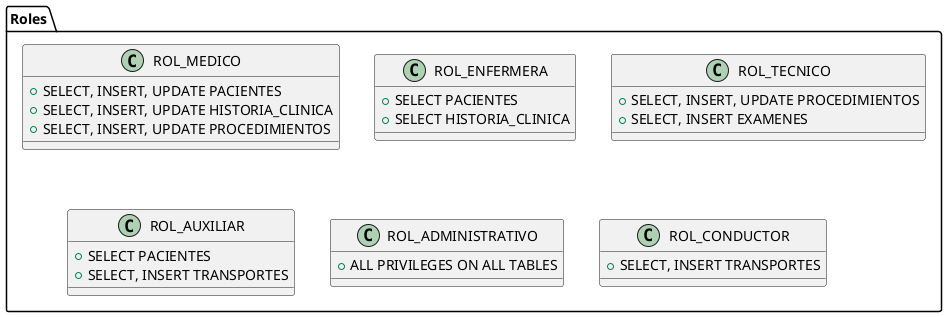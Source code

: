 @startuml Roles

package "Roles" {
    class ROL_MEDICO {
        + SELECT, INSERT, UPDATE PACIENTES
        + SELECT, INSERT, UPDATE HISTORIA_CLINICA
        + SELECT, INSERT, UPDATE PROCEDIMIENTOS
    }
    class ROL_ENFERMERA {
        + SELECT PACIENTES
        + SELECT HISTORIA_CLINICA
    }
    class ROL_TECNICO {
        + SELECT, INSERT, UPDATE PROCEDIMIENTOS
        + SELECT, INSERT EXAMENES
    }
    class ROL_AUXILIAR {
        + SELECT PACIENTES
        + SELECT, INSERT TRANSPORTES
    }
    class ROL_ADMINISTRATIVO {
        + ALL PRIVILEGES ON ALL TABLES
    }
    class ROL_CONDUCTOR {
        + SELECT, INSERT TRANSPORTES
    }
}

@enduml
